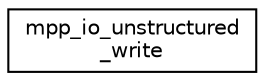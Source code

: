 digraph "Graphical Class Hierarchy"
{
 // INTERACTIVE_SVG=YES
 // LATEX_PDF_SIZE
  edge [fontname="Helvetica",fontsize="10",labelfontname="Helvetica",labelfontsize="10"];
  node [fontname="Helvetica",fontsize="10",shape=record];
  rankdir="LR";
  Node0 [label="mpp_io_unstructured\l_write",height=0.2,width=0.4,color="black", fillcolor="white", style="filled",URL="$interfacempp__io__mod_1_1mpp__io__unstructured__write.html",tooltip=" "];
}
